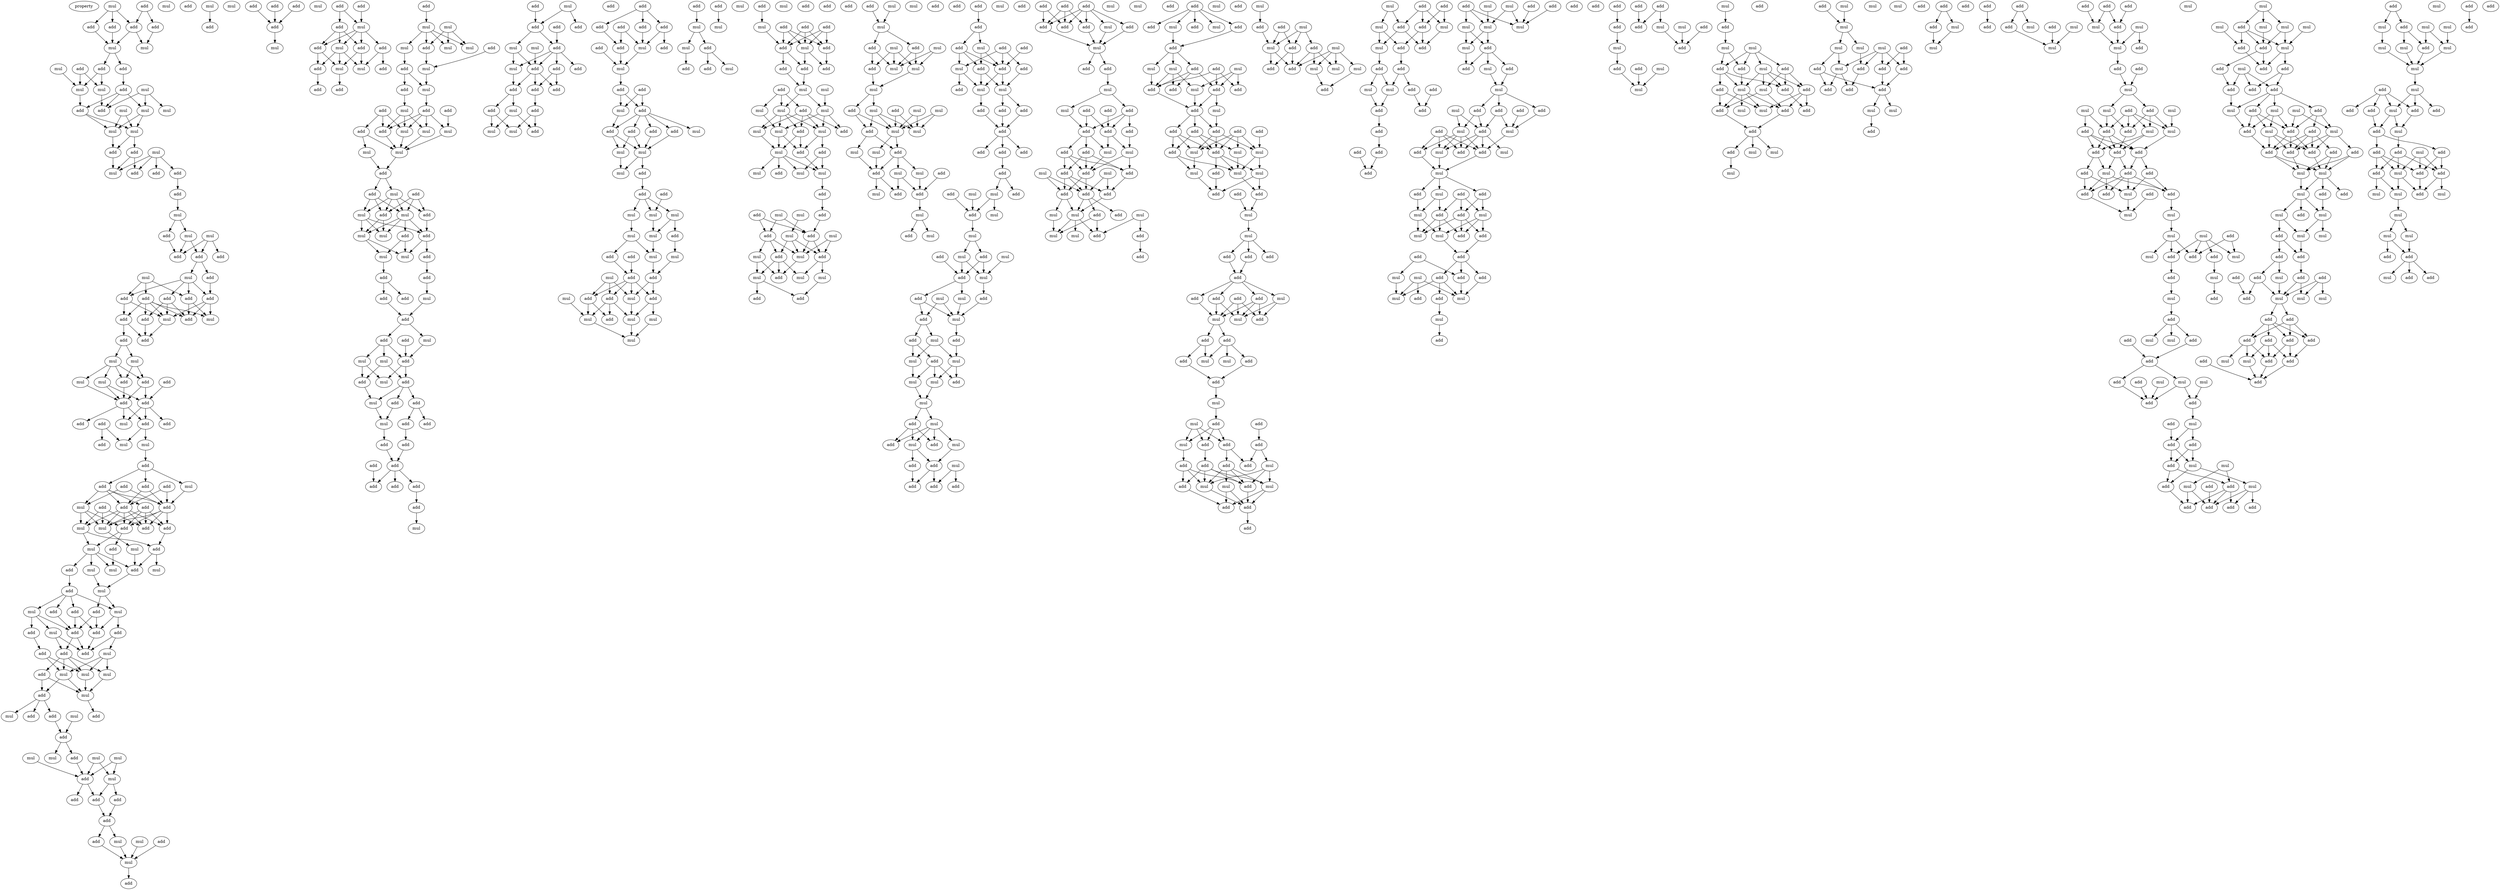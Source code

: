 digraph {
    node [fontcolor=black]
    property [mul=2,lf=1.2]
    0 [ label = mul ];
    1 [ label = add ];
    2 [ label = mul ];
    3 [ label = add ];
    4 [ label = add ];
    5 [ label = add ];
    6 [ label = add ];
    7 [ label = mul ];
    8 [ label = mul ];
    9 [ label = add ];
    10 [ label = add ];
    11 [ label = mul ];
    12 [ label = add ];
    13 [ label = mul ];
    14 [ label = mul ];
    15 [ label = mul ];
    16 [ label = add ];
    17 [ label = add ];
    18 [ label = mul ];
    19 [ label = mul ];
    20 [ label = add ];
    21 [ label = mul ];
    22 [ label = mul ];
    23 [ label = mul ];
    24 [ label = mul ];
    25 [ label = add ];
    26 [ label = add ];
    27 [ label = add ];
    28 [ label = add ];
    29 [ label = add ];
    30 [ label = mul ];
    31 [ label = add ];
    32 [ label = add ];
    33 [ label = mul ];
    34 [ label = mul ];
    35 [ label = mul ];
    36 [ label = add ];
    37 [ label = mul ];
    38 [ label = add ];
    39 [ label = add ];
    40 [ label = add ];
    41 [ label = add ];
    42 [ label = mul ];
    43 [ label = add ];
    44 [ label = mul ];
    45 [ label = add ];
    46 [ label = add ];
    47 [ label = add ];
    48 [ label = add ];
    49 [ label = add ];
    50 [ label = mul ];
    51 [ label = add ];
    52 [ label = add ];
    53 [ label = add ];
    54 [ label = mul ];
    55 [ label = add ];
    56 [ label = add ];
    57 [ label = mul ];
    58 [ label = mul ];
    59 [ label = mul ];
    60 [ label = add ];
    61 [ label = add ];
    62 [ label = add ];
    63 [ label = mul ];
    64 [ label = add ];
    65 [ label = add ];
    66 [ label = add ];
    67 [ label = add ];
    68 [ label = add ];
    69 [ label = mul ];
    70 [ label = add ];
    71 [ label = add ];
    72 [ label = mul ];
    73 [ label = mul ];
    74 [ label = add ];
    75 [ label = add ];
    76 [ label = mul ];
    77 [ label = add ];
    78 [ label = add ];
    79 [ label = add ];
    80 [ label = add ];
    81 [ label = add ];
    82 [ label = mul ];
    83 [ label = add ];
    84 [ label = add ];
    85 [ label = add ];
    86 [ label = mul ];
    87 [ label = add ];
    88 [ label = mul ];
    89 [ label = add ];
    90 [ label = add ];
    91 [ label = mul ];
    92 [ label = add ];
    93 [ label = mul ];
    94 [ label = add ];
    95 [ label = add ];
    96 [ label = mul ];
    97 [ label = mul ];
    98 [ label = mul ];
    99 [ label = add ];
    100 [ label = mul ];
    101 [ label = mul ];
    102 [ label = add ];
    103 [ label = add ];
    104 [ label = add ];
    105 [ label = mul ];
    106 [ label = mul ];
    107 [ label = add ];
    108 [ label = add ];
    109 [ label = add ];
    110 [ label = add ];
    111 [ label = add ];
    112 [ label = add ];
    113 [ label = mul ];
    114 [ label = add ];
    115 [ label = mul ];
    116 [ label = add ];
    117 [ label = mul ];
    118 [ label = mul ];
    119 [ label = add ];
    120 [ label = mul ];
    121 [ label = add ];
    122 [ label = add ];
    123 [ label = mul ];
    124 [ label = mul ];
    125 [ label = add ];
    126 [ label = add ];
    127 [ label = mul ];
    128 [ label = mul ];
    129 [ label = mul ];
    130 [ label = add ];
    131 [ label = mul ];
    132 [ label = mul ];
    133 [ label = add ];
    134 [ label = add ];
    135 [ label = add ];
    136 [ label = add ];
    137 [ label = add ];
    138 [ label = mul ];
    139 [ label = add ];
    140 [ label = mul ];
    141 [ label = mul ];
    142 [ label = add ];
    143 [ label = mul ];
    144 [ label = add ];
    145 [ label = add ];
    146 [ label = add ];
    147 [ label = add ];
    148 [ label = mul ];
    149 [ label = add ];
    150 [ label = mul ];
    151 [ label = add ];
    152 [ label = add ];
    153 [ label = mul ];
    154 [ label = add ];
    155 [ label = mul ];
    156 [ label = add ];
    157 [ label = add ];
    158 [ label = add ];
    159 [ label = mul ];
    160 [ label = add ];
    161 [ label = add ];
    162 [ label = mul ];
    163 [ label = add ];
    164 [ label = add ];
    165 [ label = add ];
    166 [ label = mul ];
    167 [ label = mul ];
    168 [ label = mul ];
    169 [ label = add ];
    170 [ label = mul ];
    171 [ label = add ];
    172 [ label = mul ];
    173 [ label = add ];
    174 [ label = mul ];
    175 [ label = add ];
    176 [ label = mul ];
    177 [ label = add ];
    178 [ label = add ];
    179 [ label = mul ];
    180 [ label = add ];
    181 [ label = add ];
    182 [ label = add ];
    183 [ label = mul ];
    184 [ label = mul ];
    185 [ label = mul ];
    186 [ label = mul ];
    187 [ label = mul ];
    188 [ label = add ];
    189 [ label = add ];
    190 [ label = add ];
    191 [ label = mul ];
    192 [ label = add ];
    193 [ label = add ];
    194 [ label = mul ];
    195 [ label = mul ];
    196 [ label = add ];
    197 [ label = mul ];
    198 [ label = mul ];
    199 [ label = add ];
    200 [ label = add ];
    201 [ label = mul ];
    202 [ label = mul ];
    203 [ label = add ];
    204 [ label = add ];
    205 [ label = add ];
    206 [ label = add ];
    207 [ label = mul ];
    208 [ label = add ];
    209 [ label = add ];
    210 [ label = add ];
    211 [ label = mul ];
    212 [ label = mul ];
    213 [ label = add ];
    214 [ label = mul ];
    215 [ label = add ];
    216 [ label = mul ];
    217 [ label = add ];
    218 [ label = add ];
    219 [ label = mul ];
    220 [ label = add ];
    221 [ label = add ];
    222 [ label = add ];
    223 [ label = mul ];
    224 [ label = add ];
    225 [ label = add ];
    226 [ label = add ];
    227 [ label = add ];
    228 [ label = add ];
    229 [ label = add ];
    230 [ label = add ];
    231 [ label = add ];
    232 [ label = add ];
    233 [ label = mul ];
    234 [ label = mul ];
    235 [ label = add ];
    236 [ label = add ];
    237 [ label = add ];
    238 [ label = mul ];
    239 [ label = mul ];
    240 [ label = add ];
    241 [ label = add ];
    242 [ label = add ];
    243 [ label = add ];
    244 [ label = mul ];
    245 [ label = add ];
    246 [ label = add ];
    247 [ label = add ];
    248 [ label = add ];
    249 [ label = mul ];
    250 [ label = add ];
    251 [ label = mul ];
    252 [ label = mul ];
    253 [ label = add ];
    254 [ label = add ];
    255 [ label = add ];
    256 [ label = add ];
    257 [ label = add ];
    258 [ label = add ];
    259 [ label = add ];
    260 [ label = add ];
    261 [ label = add ];
    262 [ label = add ];
    263 [ label = mul ];
    264 [ label = mul ];
    265 [ label = add ];
    266 [ label = add ];
    267 [ label = mul ];
    268 [ label = add ];
    269 [ label = add ];
    270 [ label = mul ];
    271 [ label = add ];
    272 [ label = add ];
    273 [ label = add ];
    274 [ label = mul ];
    275 [ label = mul ];
    276 [ label = mul ];
    277 [ label = add ];
    278 [ label = add ];
    279 [ label = add ];
    280 [ label = mul ];
    281 [ label = mul ];
    282 [ label = mul ];
    283 [ label = add ];
    284 [ label = mul ];
    285 [ label = mul ];
    286 [ label = add ];
    287 [ label = mul ];
    288 [ label = mul ];
    289 [ label = add ];
    290 [ label = mul ];
    291 [ label = add ];
    292 [ label = add ];
    293 [ label = add ];
    294 [ label = add ];
    295 [ label = mul ];
    296 [ label = mul ];
    297 [ label = add ];
    298 [ label = mul ];
    299 [ label = mul ];
    300 [ label = mul ];
    301 [ label = add ];
    302 [ label = mul ];
    303 [ label = add ];
    304 [ label = mul ];
    305 [ label = mul ];
    306 [ label = add ];
    307 [ label = add ];
    308 [ label = mul ];
    309 [ label = add ];
    310 [ label = mul ];
    311 [ label = add ];
    312 [ label = mul ];
    313 [ label = add ];
    314 [ label = mul ];
    315 [ label = add ];
    316 [ label = add ];
    317 [ label = add ];
    318 [ label = add ];
    319 [ label = add ];
    320 [ label = mul ];
    321 [ label = add ];
    322 [ label = add ];
    323 [ label = add ];
    324 [ label = mul ];
    325 [ label = add ];
    326 [ label = mul ];
    327 [ label = mul ];
    328 [ label = add ];
    329 [ label = mul ];
    330 [ label = mul ];
    331 [ label = add ];
    332 [ label = add ];
    333 [ label = mul ];
    334 [ label = mul ];
    335 [ label = mul ];
    336 [ label = mul ];
    337 [ label = add ];
    338 [ label = add ];
    339 [ label = mul ];
    340 [ label = mul ];
    341 [ label = mul ];
    342 [ label = add ];
    343 [ label = add ];
    344 [ label = add ];
    345 [ label = mul ];
    346 [ label = add ];
    347 [ label = mul ];
    348 [ label = add ];
    349 [ label = mul ];
    350 [ label = add ];
    351 [ label = mul ];
    352 [ label = mul ];
    353 [ label = mul ];
    354 [ label = add ];
    355 [ label = add ];
    356 [ label = mul ];
    357 [ label = mul ];
    358 [ label = add ];
    359 [ label = mul ];
    360 [ label = mul ];
    361 [ label = add ];
    362 [ label = add ];
    363 [ label = add ];
    364 [ label = add ];
    365 [ label = add ];
    366 [ label = add ];
    367 [ label = mul ];
    368 [ label = mul ];
    369 [ label = mul ];
    370 [ label = mul ];
    371 [ label = mul ];
    372 [ label = add ];
    373 [ label = add ];
    374 [ label = mul ];
    375 [ label = mul ];
    376 [ label = add ];
    377 [ label = mul ];
    378 [ label = add ];
    379 [ label = mul ];
    380 [ label = add ];
    381 [ label = mul ];
    382 [ label = mul ];
    383 [ label = mul ];
    384 [ label = mul ];
    385 [ label = add ];
    386 [ label = mul ];
    387 [ label = mul ];
    388 [ label = add ];
    389 [ label = mul ];
    390 [ label = add ];
    391 [ label = mul ];
    392 [ label = add ];
    393 [ label = add ];
    394 [ label = add ];
    395 [ label = add ];
    396 [ label = mul ];
    397 [ label = mul ];
    398 [ label = add ];
    399 [ label = add ];
    400 [ label = mul ];
    401 [ label = add ];
    402 [ label = add ];
    403 [ label = add ];
    404 [ label = add ];
    405 [ label = add ];
    406 [ label = mul ];
    407 [ label = mul ];
    408 [ label = add ];
    409 [ label = add ];
    410 [ label = add ];
    411 [ label = mul ];
    412 [ label = mul ];
    413 [ label = add ];
    414 [ label = add ];
    415 [ label = add ];
    416 [ label = add ];
    417 [ label = add ];
    418 [ label = add ];
    419 [ label = add ];
    420 [ label = add ];
    421 [ label = mul ];
    422 [ label = add ];
    423 [ label = add ];
    424 [ label = add ];
    425 [ label = mul ];
    426 [ label = mul ];
    427 [ label = add ];
    428 [ label = add ];
    429 [ label = mul ];
    430 [ label = mul ];
    431 [ label = add ];
    432 [ label = mul ];
    433 [ label = add ];
    434 [ label = mul ];
    435 [ label = mul ];
    436 [ label = add ];
    437 [ label = add ];
    438 [ label = mul ];
    439 [ label = add ];
    440 [ label = mul ];
    441 [ label = add ];
    442 [ label = mul ];
    443 [ label = add ];
    444 [ label = mul ];
    445 [ label = add ];
    446 [ label = mul ];
    447 [ label = mul ];
    448 [ label = add ];
    449 [ label = mul ];
    450 [ label = mul ];
    451 [ label = add ];
    452 [ label = mul ];
    453 [ label = mul ];
    454 [ label = add ];
    455 [ label = add ];
    456 [ label = mul ];
    457 [ label = mul ];
    458 [ label = add ];
    459 [ label = add ];
    460 [ label = add ];
    461 [ label = mul ];
    462 [ label = add ];
    463 [ label = add ];
    464 [ label = add ];
    465 [ label = add ];
    466 [ label = add ];
    467 [ label = add ];
    468 [ label = add ];
    469 [ label = add ];
    470 [ label = mul ];
    471 [ label = add ];
    472 [ label = add ];
    473 [ label = mul ];
    474 [ label = mul ];
    475 [ label = add ];
    476 [ label = add ];
    477 [ label = mul ];
    478 [ label = mul ];
    479 [ label = mul ];
    480 [ label = add ];
    481 [ label = add ];
    482 [ label = add ];
    483 [ label = add ];
    484 [ label = add ];
    485 [ label = add ];
    486 [ label = add ];
    487 [ label = mul ];
    488 [ label = add ];
    489 [ label = add ];
    490 [ label = mul ];
    491 [ label = add ];
    492 [ label = mul ];
    493 [ label = add ];
    494 [ label = add ];
    495 [ label = mul ];
    496 [ label = add ];
    497 [ label = add ];
    498 [ label = add ];
    499 [ label = add ];
    500 [ label = mul ];
    501 [ label = add ];
    502 [ label = mul ];
    503 [ label = mul ];
    504 [ label = add ];
    505 [ label = mul ];
    506 [ label = add ];
    507 [ label = mul ];
    508 [ label = add ];
    509 [ label = add ];
    510 [ label = add ];
    511 [ label = add ];
    512 [ label = add ];
    513 [ label = mul ];
    514 [ label = mul ];
    515 [ label = add ];
    516 [ label = mul ];
    517 [ label = add ];
    518 [ label = mul ];
    519 [ label = add ];
    520 [ label = mul ];
    521 [ label = add ];
    522 [ label = add ];
    523 [ label = mul ];
    524 [ label = add ];
    525 [ label = add ];
    526 [ label = mul ];
    527 [ label = add ];
    528 [ label = add ];
    529 [ label = add ];
    530 [ label = add ];
    531 [ label = add ];
    532 [ label = add ];
    533 [ label = mul ];
    534 [ label = add ];
    535 [ label = mul ];
    536 [ label = add ];
    537 [ label = mul ];
    538 [ label = mul ];
    539 [ label = add ];
    540 [ label = mul ];
    541 [ label = mul ];
    542 [ label = add ];
    543 [ label = add ];
    544 [ label = add ];
    545 [ label = mul ];
    546 [ label = mul ];
    547 [ label = add ];
    548 [ label = add ];
    549 [ label = add ];
    550 [ label = add ];
    551 [ label = mul ];
    552 [ label = add ];
    553 [ label = add ];
    554 [ label = add ];
    555 [ label = add ];
    556 [ label = mul ];
    557 [ label = add ];
    558 [ label = mul ];
    559 [ label = add ];
    560 [ label = add ];
    561 [ label = mul ];
    562 [ label = mul ];
    563 [ label = add ];
    564 [ label = add ];
    565 [ label = add ];
    566 [ label = mul ];
    567 [ label = mul ];
    568 [ label = add ];
    569 [ label = add ];
    570 [ label = mul ];
    571 [ label = add ];
    572 [ label = add ];
    573 [ label = add ];
    574 [ label = mul ];
    575 [ label = add ];
    576 [ label = add ];
    577 [ label = mul ];
    578 [ label = add ];
    579 [ label = add ];
    580 [ label = add ];
    581 [ label = mul ];
    582 [ label = add ];
    583 [ label = add ];
    584 [ label = mul ];
    585 [ label = mul ];
    586 [ label = add ];
    587 [ label = add ];
    588 [ label = add ];
    589 [ label = mul ];
    590 [ label = add ];
    591 [ label = mul ];
    592 [ label = add ];
    593 [ label = mul ];
    594 [ label = add ];
    595 [ label = mul ];
    596 [ label = add ];
    597 [ label = mul ];
    598 [ label = add ];
    599 [ label = mul ];
    600 [ label = add ];
    601 [ label = mul ];
    602 [ label = add ];
    603 [ label = mul ];
    604 [ label = add ];
    605 [ label = add ];
    606 [ label = add ];
    607 [ label = mul ];
    608 [ label = add ];
    609 [ label = mul ];
    610 [ label = mul ];
    611 [ label = add ];
    612 [ label = add ];
    613 [ label = add ];
    614 [ label = add ];
    615 [ label = add ];
    616 [ label = add ];
    617 [ label = mul ];
    618 [ label = mul ];
    619 [ label = add ];
    620 [ label = add ];
    621 [ label = add ];
    622 [ label = add ];
    623 [ label = add ];
    624 [ label = add ];
    625 [ label = mul ];
    626 [ label = mul ];
    627 [ label = add ];
    628 [ label = add ];
    629 [ label = add ];
    630 [ label = mul ];
    631 [ label = mul ];
    632 [ label = mul ];
    633 [ label = add ];
    634 [ label = mul ];
    635 [ label = add ];
    636 [ label = mul ];
    637 [ label = add ];
    638 [ label = mul ];
    639 [ label = add ];
    640 [ label = mul ];
    641 [ label = add ];
    642 [ label = add ];
    643 [ label = add ];
    644 [ label = add ];
    645 [ label = mul ];
    646 [ label = mul ];
    647 [ label = add ];
    648 [ label = mul ];
    649 [ label = add ];
    650 [ label = mul ];
    651 [ label = add ];
    652 [ label = add ];
    653 [ label = mul ];
    654 [ label = add ];
    655 [ label = mul ];
    656 [ label = add ];
    657 [ label = add ];
    658 [ label = add ];
    659 [ label = mul ];
    660 [ label = mul ];
    661 [ label = add ];
    662 [ label = mul ];
    663 [ label = mul ];
    664 [ label = add ];
    665 [ label = add ];
    666 [ label = add ];
    667 [ label = add ];
    668 [ label = add ];
    669 [ label = mul ];
    670 [ label = add ];
    671 [ label = mul ];
    672 [ label = add ];
    673 [ label = mul ];
    674 [ label = add ];
    675 [ label = add ];
    676 [ label = mul ];
    677 [ label = add ];
    678 [ label = mul ];
    679 [ label = add ];
    680 [ label = add ];
    681 [ label = add ];
    682 [ label = add ];
    683 [ label = mul ];
    684 [ label = add ];
    685 [ label = add ];
    686 [ label = mul ];
    687 [ label = mul ];
    688 [ label = add ];
    689 [ label = add ];
    690 [ label = mul ];
    691 [ label = mul ];
    692 [ label = add ];
    693 [ label = mul ];
    694 [ label = add ];
    695 [ label = add ];
    696 [ label = add ];
    697 [ label = mul ];
    698 [ label = mul ];
    699 [ label = add ];
    700 [ label = add ];
    701 [ label = add ];
    702 [ label = mul ];
    703 [ label = add ];
    704 [ label = add ];
    705 [ label = mul ];
    706 [ label = mul ];
    707 [ label = add ];
    708 [ label = mul ];
    709 [ label = add ];
    710 [ label = add ];
    711 [ label = add ];
    712 [ label = mul ];
    713 [ label = add ];
    714 [ label = add ];
    715 [ label = mul ];
    716 [ label = mul ];
    717 [ label = mul ];
    718 [ label = add ];
    719 [ label = add ];
    720 [ label = mul ];
    721 [ label = mul ];
    722 [ label = mul ];
    723 [ label = mul ];
    724 [ label = mul ];
    725 [ label = add ];
    726 [ label = mul ];
    727 [ label = mul ];
    728 [ label = add ];
    729 [ label = add ];
    730 [ label = add ];
    731 [ label = add ];
    732 [ label = add ];
    733 [ label = add ];
    734 [ label = add ];
    735 [ label = mul ];
    736 [ label = mul ];
    737 [ label = mul ];
    738 [ label = add ];
    739 [ label = add ];
    740 [ label = add ];
    741 [ label = add ];
    742 [ label = add ];
    743 [ label = mul ];
    744 [ label = mul ];
    745 [ label = add ];
    746 [ label = add ];
    747 [ label = add ];
    748 [ label = add ];
    749 [ label = add ];
    750 [ label = mul ];
    751 [ label = mul ];
    752 [ label = mul ];
    753 [ label = add ];
    754 [ label = add ];
    755 [ label = add ];
    756 [ label = mul ];
    757 [ label = add ];
    758 [ label = mul ];
    759 [ label = mul ];
    760 [ label = add ];
    761 [ label = add ];
    762 [ label = add ];
    763 [ label = mul ];
    764 [ label = mul ];
    765 [ label = mul ];
    766 [ label = mul ];
    767 [ label = add ];
    768 [ label = add ];
    769 [ label = mul ];
    770 [ label = mul ];
    771 [ label = add ];
    772 [ label = add ];
    773 [ label = add ];
    774 [ label = add ];
    775 [ label = add ];
    776 [ label = add ];
    777 [ label = add ];
    778 [ label = mul ];
    779 [ label = add ];
    780 [ label = add ];
    781 [ label = add ];
    782 [ label = add ];
    783 [ label = add ];
    784 [ label = add ];
    785 [ label = mul ];
    786 [ label = mul ];
    787 [ label = mul ];
    788 [ label = add ];
    789 [ label = mul ];
    790 [ label = mul ];
    791 [ label = mul ];
    792 [ label = add ];
    793 [ label = add ];
    794 [ label = add ];
    795 [ label = mul ];
    796 [ label = mul ];
    797 [ label = add ];
    798 [ label = add ];
    799 [ label = mul ];
    800 [ label = add ];
    801 [ label = add ];
    802 [ label = add ];
    803 [ label = mul ];
    804 [ label = mul ];
    805 [ label = add ];
    806 [ label = add ];
    807 [ label = mul ];
    808 [ label = mul ];
    809 [ label = mul ];
    810 [ label = add ];
    811 [ label = add ];
    812 [ label = add ];
    813 [ label = mul ];
    814 [ label = add ];
    815 [ label = add ];
    816 [ label = mul ];
    817 [ label = add ];
    818 [ label = mul ];
    819 [ label = add ];
    820 [ label = mul ];
    821 [ label = mul ];
    822 [ label = mul ];
    823 [ label = add ];
    824 [ label = add ];
    825 [ label = add ];
    826 [ label = add ];
    827 [ label = add ];
    828 [ label = add ];
    829 [ label = add ];
    830 [ label = mul ];
    831 [ label = mul ];
    832 [ label = mul ];
    833 [ label = add ];
    834 [ label = mul ];
    835 [ label = mul ];
    836 [ label = mul ];
    837 [ label = add ];
    838 [ label = add ];
    839 [ label = add ];
    840 [ label = add ];
    841 [ label = add ];
    842 [ label = mul ];
    843 [ label = add ];
    844 [ label = add ];
    845 [ label = add ];
    846 [ label = mul ];
    847 [ label = mul ];
    848 [ label = mul ];
    849 [ label = add ];
    850 [ label = add ];
    851 [ label = add ];
    852 [ label = add ];
    853 [ label = mul ];
    854 [ label = add ];
    855 [ label = mul ];
    856 [ label = add ];
    857 [ label = add ];
    858 [ label = add ];
    859 [ label = add ];
    860 [ label = add ];
    861 [ label = mul ];
    862 [ label = mul ];
    863 [ label = mul ];
    864 [ label = add ];
    865 [ label = add ];
    866 [ label = mul ];
    867 [ label = add ];
    868 [ label = mul ];
    869 [ label = mul ];
    870 [ label = mul ];
    871 [ label = add ];
    872 [ label = add ];
    873 [ label = add ];
    874 [ label = add ];
    875 [ label = add ];
    876 [ label = add ];
    877 [ label = add ];
    878 [ label = mul ];
    879 [ label = mul ];
    880 [ label = mul ];
    881 [ label = mul ];
    882 [ label = add ];
    883 [ label = add ];
    884 [ label = add ];
    885 [ label = add ];
    886 [ label = add ];
    887 [ label = add ];
    888 [ label = add ];
    889 [ label = add ];
    890 [ label = add ];
    891 [ label = add ];
    892 [ label = mul ];
    893 [ label = mul ];
    894 [ label = add ];
    895 [ label = add ];
    896 [ label = mul ];
    897 [ label = add ];
    898 [ label = mul ];
    899 [ label = mul ];
    900 [ label = mul ];
    901 [ label = mul ];
    902 [ label = mul ];
    903 [ label = mul ];
    904 [ label = add ];
    905 [ label = mul ];
    906 [ label = mul ];
    907 [ label = add ];
    908 [ label = add ];
    909 [ label = mul ];
    910 [ label = add ];
    911 [ label = add ];
    912 [ label = add ];
    913 [ label = add ];
    914 [ label = mul ];
    915 [ label = add ];
    916 [ label = add ];
    917 [ label = add ];
    918 [ label = mul ];
    919 [ label = add ];
    920 [ label = mul ];
    921 [ label = add ];
    922 [ label = add ];
    923 [ label = mul ];
    924 [ label = mul ];
    925 [ label = mul ];
    926 [ label = add ];
    927 [ label = add ];
    928 [ label = mul ];
    929 [ label = mul ];
    930 [ label = add ];
    931 [ label = mul ];
    932 [ label = add ];
    933 [ label = add ];
    934 [ label = mul ];
    935 [ label = add ];
    936 [ label = add ];
    937 [ label = add ];
    0 -> 3 [ name = 0 ];
    0 -> 5 [ name = 1 ];
    0 -> 6 [ name = 2 ];
    1 -> 3 [ name = 3 ];
    1 -> 4 [ name = 4 ];
    3 -> 7 [ name = 5 ];
    3 -> 8 [ name = 6 ];
    4 -> 8 [ name = 7 ];
    5 -> 7 [ name = 8 ];
    6 -> 7 [ name = 9 ];
    7 -> 9 [ name = 10 ];
    7 -> 12 [ name = 11 ];
    9 -> 16 [ name = 12 ];
    10 -> 13 [ name = 13 ];
    10 -> 15 [ name = 14 ];
    11 -> 15 [ name = 15 ];
    12 -> 13 [ name = 16 ];
    12 -> 15 [ name = 17 ];
    13 -> 17 [ name = 18 ];
    14 -> 17 [ name = 19 ];
    14 -> 19 [ name = 20 ];
    14 -> 21 [ name = 21 ];
    15 -> 20 [ name = 22 ];
    16 -> 17 [ name = 23 ];
    16 -> 20 [ name = 24 ];
    16 -> 21 [ name = 25 ];
    18 -> 22 [ name = 26 ];
    18 -> 23 [ name = 27 ];
    20 -> 22 [ name = 28 ];
    20 -> 23 [ name = 29 ];
    21 -> 22 [ name = 30 ];
    21 -> 23 [ name = 31 ];
    22 -> 25 [ name = 32 ];
    22 -> 26 [ name = 33 ];
    23 -> 26 [ name = 34 ];
    24 -> 27 [ name = 35 ];
    24 -> 29 [ name = 36 ];
    24 -> 30 [ name = 37 ];
    24 -> 31 [ name = 38 ];
    25 -> 29 [ name = 39 ];
    25 -> 30 [ name = 40 ];
    26 -> 30 [ name = 41 ];
    27 -> 32 [ name = 42 ];
    32 -> 34 [ name = 43 ];
    33 -> 36 [ name = 44 ];
    34 -> 37 [ name = 45 ];
    34 -> 38 [ name = 46 ];
    35 -> 39 [ name = 47 ];
    35 -> 40 [ name = 48 ];
    35 -> 41 [ name = 49 ];
    37 -> 39 [ name = 50 ];
    37 -> 40 [ name = 51 ];
    38 -> 40 [ name = 52 ];
    39 -> 42 [ name = 53 ];
    39 -> 43 [ name = 54 ];
    42 -> 45 [ name = 55 ];
    42 -> 46 [ name = 56 ];
    42 -> 48 [ name = 57 ];
    42 -> 49 [ name = 58 ];
    43 -> 49 [ name = 59 ];
    44 -> 45 [ name = 60 ];
    44 -> 47 [ name = 61 ];
    44 -> 48 [ name = 62 ];
    45 -> 53 [ name = 63 ];
    45 -> 54 [ name = 64 ];
    46 -> 51 [ name = 65 ];
    46 -> 52 [ name = 66 ];
    46 -> 54 [ name = 67 ];
    47 -> 50 [ name = 68 ];
    47 -> 51 [ name = 69 ];
    47 -> 52 [ name = 70 ];
    47 -> 53 [ name = 71 ];
    47 -> 54 [ name = 72 ];
    48 -> 50 [ name = 73 ];
    48 -> 51 [ name = 74 ];
    49 -> 50 [ name = 75 ];
    49 -> 51 [ name = 76 ];
    49 -> 54 [ name = 77 ];
    52 -> 56 [ name = 78 ];
    53 -> 55 [ name = 79 ];
    53 -> 56 [ name = 80 ];
    54 -> 56 [ name = 81 ];
    55 -> 57 [ name = 82 ];
    55 -> 58 [ name = 83 ];
    57 -> 59 [ name = 84 ];
    57 -> 60 [ name = 85 ];
    57 -> 61 [ name = 86 ];
    57 -> 63 [ name = 87 ];
    58 -> 60 [ name = 88 ];
    58 -> 61 [ name = 89 ];
    59 -> 64 [ name = 90 ];
    59 -> 65 [ name = 91 ];
    60 -> 64 [ name = 92 ];
    60 -> 65 [ name = 93 ];
    61 -> 64 [ name = 94 ];
    62 -> 65 [ name = 95 ];
    63 -> 64 [ name = 96 ];
    64 -> 66 [ name = 97 ];
    64 -> 67 [ name = 98 ];
    64 -> 69 [ name = 99 ];
    65 -> 66 [ name = 100 ];
    65 -> 68 [ name = 101 ];
    65 -> 69 [ name = 102 ];
    66 -> 72 [ name = 103 ];
    66 -> 73 [ name = 104 ];
    70 -> 71 [ name = 105 ];
    70 -> 73 [ name = 106 ];
    72 -> 74 [ name = 107 ];
    74 -> 75 [ name = 108 ];
    74 -> 76 [ name = 109 ];
    74 -> 78 [ name = 110 ];
    75 -> 80 [ name = 111 ];
    75 -> 83 [ name = 112 ];
    76 -> 83 [ name = 113 ];
    77 -> 82 [ name = 114 ];
    77 -> 83 [ name = 115 ];
    78 -> 80 [ name = 116 ];
    78 -> 82 [ name = 117 ];
    78 -> 83 [ name = 118 ];
    78 -> 84 [ name = 119 ];
    79 -> 80 [ name = 120 ];
    79 -> 83 [ name = 121 ];
    80 -> 85 [ name = 122 ];
    80 -> 86 [ name = 123 ];
    80 -> 87 [ name = 124 ];
    80 -> 88 [ name = 125 ];
    80 -> 89 [ name = 126 ];
    81 -> 85 [ name = 127 ];
    81 -> 86 [ name = 128 ];
    81 -> 88 [ name = 129 ];
    82 -> 86 [ name = 130 ];
    82 -> 87 [ name = 131 ];
    82 -> 88 [ name = 132 ];
    83 -> 85 [ name = 133 ];
    83 -> 87 [ name = 134 ];
    83 -> 88 [ name = 135 ];
    83 -> 89 [ name = 136 ];
    84 -> 85 [ name = 137 ];
    84 -> 87 [ name = 138 ];
    84 -> 88 [ name = 139 ];
    84 -> 89 [ name = 140 ];
    86 -> 90 [ name = 141 ];
    86 -> 91 [ name = 142 ];
    87 -> 91 [ name = 143 ];
    87 -> 92 [ name = 144 ];
    88 -> 93 [ name = 145 ];
    89 -> 90 [ name = 146 ];
    90 -> 95 [ name = 147 ];
    90 -> 97 [ name = 148 ];
    91 -> 94 [ name = 149 ];
    91 -> 95 [ name = 150 ];
    91 -> 96 [ name = 151 ];
    91 -> 98 [ name = 152 ];
    92 -> 96 [ name = 153 ];
    93 -> 95 [ name = 154 ];
    94 -> 99 [ name = 155 ];
    95 -> 100 [ name = 156 ];
    98 -> 100 [ name = 157 ];
    99 -> 101 [ name = 158 ];
    99 -> 102 [ name = 159 ];
    99 -> 103 [ name = 160 ];
    99 -> 105 [ name = 161 ];
    100 -> 104 [ name = 162 ];
    100 -> 105 [ name = 163 ];
    101 -> 106 [ name = 164 ];
    101 -> 108 [ name = 165 ];
    101 -> 109 [ name = 166 ];
    102 -> 109 [ name = 167 ];
    102 -> 110 [ name = 168 ];
    103 -> 109 [ name = 169 ];
    104 -> 109 [ name = 170 ];
    104 -> 110 [ name = 171 ];
    105 -> 107 [ name = 172 ];
    105 -> 110 [ name = 173 ];
    106 -> 111 [ name = 174 ];
    106 -> 114 [ name = 175 ];
    107 -> 113 [ name = 176 ];
    107 -> 114 [ name = 177 ];
    108 -> 112 [ name = 178 ];
    109 -> 111 [ name = 179 ];
    109 -> 114 [ name = 180 ];
    110 -> 114 [ name = 181 ];
    111 -> 115 [ name = 182 ];
    111 -> 116 [ name = 183 ];
    111 -> 117 [ name = 184 ];
    111 -> 118 [ name = 185 ];
    112 -> 115 [ name = 186 ];
    112 -> 118 [ name = 187 ];
    113 -> 115 [ name = 188 ];
    113 -> 117 [ name = 189 ];
    113 -> 118 [ name = 190 ];
    115 -> 120 [ name = 191 ];
    116 -> 119 [ name = 192 ];
    116 -> 120 [ name = 193 ];
    117 -> 120 [ name = 194 ];
    118 -> 119 [ name = 195 ];
    118 -> 120 [ name = 196 ];
    119 -> 121 [ name = 197 ];
    119 -> 122 [ name = 198 ];
    119 -> 123 [ name = 199 ];
    120 -> 125 [ name = 200 ];
    122 -> 126 [ name = 201 ];
    124 -> 126 [ name = 202 ];
    126 -> 127 [ name = 203 ];
    126 -> 130 [ name = 204 ];
    128 -> 132 [ name = 205 ];
    128 -> 133 [ name = 206 ];
    129 -> 132 [ name = 207 ];
    129 -> 133 [ name = 208 ];
    130 -> 133 [ name = 209 ];
    131 -> 133 [ name = 210 ];
    132 -> 135 [ name = 211 ];
    132 -> 136 [ name = 212 ];
    133 -> 134 [ name = 213 ];
    133 -> 135 [ name = 214 ];
    135 -> 137 [ name = 215 ];
    136 -> 137 [ name = 216 ];
    137 -> 139 [ name = 217 ];
    137 -> 140 [ name = 218 ];
    139 -> 143 [ name = 219 ];
    140 -> 143 [ name = 220 ];
    141 -> 143 [ name = 221 ];
    142 -> 143 [ name = 222 ];
    143 -> 145 [ name = 223 ];
    144 -> 149 [ name = 224 ];
    146 -> 149 [ name = 225 ];
    147 -> 149 [ name = 226 ];
    149 -> 150 [ name = 227 ];
    151 -> 153 [ name = 228 ];
    152 -> 153 [ name = 229 ];
    152 -> 154 [ name = 230 ];
    153 -> 155 [ name = 231 ];
    153 -> 156 [ name = 232 ];
    153 -> 157 [ name = 233 ];
    153 -> 158 [ name = 234 ];
    154 -> 155 [ name = 235 ];
    154 -> 156 [ name = 236 ];
    154 -> 158 [ name = 237 ];
    155 -> 159 [ name = 238 ];
    155 -> 160 [ name = 239 ];
    155 -> 162 [ name = 240 ];
    156 -> 159 [ name = 241 ];
    156 -> 162 [ name = 242 ];
    157 -> 161 [ name = 243 ];
    157 -> 162 [ name = 244 ];
    158 -> 159 [ name = 245 ];
    158 -> 160 [ name = 246 ];
    159 -> 163 [ name = 247 ];
    160 -> 164 [ name = 248 ];
    165 -> 166 [ name = 249 ];
    166 -> 168 [ name = 250 ];
    166 -> 169 [ name = 251 ];
    166 -> 170 [ name = 252 ];
    166 -> 172 [ name = 253 ];
    167 -> 168 [ name = 254 ];
    167 -> 169 [ name = 255 ];
    167 -> 172 [ name = 256 ];
    169 -> 174 [ name = 257 ];
    170 -> 173 [ name = 258 ];
    171 -> 174 [ name = 259 ];
    173 -> 175 [ name = 260 ];
    173 -> 176 [ name = 261 ];
    174 -> 176 [ name = 262 ];
    175 -> 179 [ name = 263 ];
    176 -> 180 [ name = 264 ];
    177 -> 183 [ name = 265 ];
    178 -> 181 [ name = 266 ];
    178 -> 182 [ name = 267 ];
    178 -> 185 [ name = 268 ];
    179 -> 182 [ name = 269 ];
    179 -> 184 [ name = 270 ];
    179 -> 185 [ name = 271 ];
    180 -> 182 [ name = 272 ];
    180 -> 183 [ name = 273 ];
    180 -> 184 [ name = 274 ];
    180 -> 185 [ name = 275 ];
    181 -> 186 [ name = 276 ];
    181 -> 187 [ name = 277 ];
    182 -> 187 [ name = 278 ];
    183 -> 187 [ name = 279 ];
    184 -> 187 [ name = 280 ];
    185 -> 187 [ name = 281 ];
    186 -> 188 [ name = 282 ];
    187 -> 188 [ name = 283 ];
    188 -> 190 [ name = 284 ];
    188 -> 191 [ name = 285 ];
    189 -> 192 [ name = 286 ];
    189 -> 193 [ name = 287 ];
    189 -> 195 [ name = 288 ];
    190 -> 193 [ name = 289 ];
    190 -> 194 [ name = 290 ];
    190 -> 195 [ name = 291 ];
    191 -> 192 [ name = 292 ];
    191 -> 193 [ name = 293 ];
    191 -> 194 [ name = 294 ];
    191 -> 195 [ name = 295 ];
    192 -> 199 [ name = 296 ];
    193 -> 197 [ name = 297 ];
    193 -> 198 [ name = 298 ];
    194 -> 197 [ name = 299 ];
    194 -> 198 [ name = 300 ];
    194 -> 199 [ name = 301 ];
    195 -> 196 [ name = 302 ];
    195 -> 197 [ name = 303 ];
    195 -> 198 [ name = 304 ];
    195 -> 199 [ name = 305 ];
    196 -> 201 [ name = 306 ];
    196 -> 202 [ name = 307 ];
    198 -> 201 [ name = 308 ];
    198 -> 202 [ name = 309 ];
    199 -> 200 [ name = 310 ];
    199 -> 202 [ name = 311 ];
    200 -> 203 [ name = 312 ];
    201 -> 204 [ name = 313 ];
    203 -> 207 [ name = 314 ];
    204 -> 205 [ name = 315 ];
    204 -> 206 [ name = 316 ];
    205 -> 208 [ name = 317 ];
    207 -> 208 [ name = 318 ];
    208 -> 210 [ name = 319 ];
    208 -> 211 [ name = 320 ];
    209 -> 213 [ name = 321 ];
    210 -> 212 [ name = 322 ];
    210 -> 213 [ name = 323 ];
    210 -> 214 [ name = 324 ];
    211 -> 213 [ name = 325 ];
    212 -> 215 [ name = 326 ];
    212 -> 216 [ name = 327 ];
    213 -> 216 [ name = 328 ];
    213 -> 217 [ name = 329 ];
    214 -> 215 [ name = 330 ];
    214 -> 217 [ name = 331 ];
    215 -> 219 [ name = 332 ];
    217 -> 218 [ name = 333 ];
    217 -> 219 [ name = 334 ];
    217 -> 220 [ name = 335 ];
    218 -> 221 [ name = 336 ];
    218 -> 222 [ name = 337 ];
    219 -> 223 [ name = 338 ];
    220 -> 223 [ name = 339 ];
    222 -> 225 [ name = 340 ];
    223 -> 224 [ name = 341 ];
    224 -> 226 [ name = 342 ];
    225 -> 226 [ name = 343 ];
    226 -> 228 [ name = 344 ];
    226 -> 229 [ name = 345 ];
    226 -> 230 [ name = 346 ];
    227 -> 228 [ name = 347 ];
    230 -> 231 [ name = 348 ];
    231 -> 234 [ name = 349 ];
    232 -> 236 [ name = 350 ];
    233 -> 236 [ name = 351 ];
    233 -> 237 [ name = 352 ];
    235 -> 240 [ name = 353 ];
    236 -> 239 [ name = 354 ];
    236 -> 240 [ name = 355 ];
    238 -> 241 [ name = 356 ];
    239 -> 241 [ name = 357 ];
    239 -> 244 [ name = 358 ];
    240 -> 241 [ name = 359 ];
    240 -> 242 [ name = 360 ];
    240 -> 243 [ name = 361 ];
    240 -> 244 [ name = 362 ];
    241 -> 245 [ name = 363 ];
    241 -> 246 [ name = 364 ];
    241 -> 247 [ name = 365 ];
    243 -> 245 [ name = 366 ];
    243 -> 247 [ name = 367 ];
    244 -> 246 [ name = 368 ];
    246 -> 249 [ name = 369 ];
    246 -> 250 [ name = 370 ];
    247 -> 248 [ name = 371 ];
    248 -> 252 [ name = 372 ];
    248 -> 253 [ name = 373 ];
    249 -> 251 [ name = 374 ];
    249 -> 253 [ name = 375 ];
    250 -> 251 [ name = 376 ];
    250 -> 252 [ name = 377 ];
    255 -> 256 [ name = 378 ];
    255 -> 257 [ name = 379 ];
    255 -> 258 [ name = 380 ];
    256 -> 261 [ name = 381 ];
    257 -> 262 [ name = 382 ];
    257 -> 263 [ name = 383 ];
    258 -> 263 [ name = 384 ];
    259 -> 261 [ name = 385 ];
    259 -> 263 [ name = 386 ];
    260 -> 264 [ name = 387 ];
    261 -> 264 [ name = 388 ];
    263 -> 264 [ name = 389 ];
    264 -> 265 [ name = 390 ];
    265 -> 267 [ name = 391 ];
    265 -> 268 [ name = 392 ];
    266 -> 267 [ name = 393 ];
    266 -> 268 [ name = 394 ];
    267 -> 273 [ name = 395 ];
    268 -> 269 [ name = 396 ];
    268 -> 270 [ name = 397 ];
    268 -> 271 [ name = 398 ];
    268 -> 272 [ name = 399 ];
    268 -> 273 [ name = 400 ];
    269 -> 275 [ name = 401 ];
    271 -> 275 [ name = 402 ];
    272 -> 274 [ name = 403 ];
    272 -> 275 [ name = 404 ];
    273 -> 274 [ name = 405 ];
    273 -> 275 [ name = 406 ];
    274 -> 276 [ name = 407 ];
    275 -> 276 [ name = 408 ];
    275 -> 277 [ name = 409 ];
    277 -> 279 [ name = 410 ];
    278 -> 280 [ name = 411 ];
    279 -> 280 [ name = 412 ];
    279 -> 281 [ name = 413 ];
    279 -> 282 [ name = 414 ];
    280 -> 284 [ name = 415 ];
    281 -> 285 [ name = 416 ];
    282 -> 283 [ name = 417 ];
    282 -> 284 [ name = 418 ];
    283 -> 288 [ name = 419 ];
    284 -> 287 [ name = 420 ];
    285 -> 286 [ name = 421 ];
    285 -> 287 [ name = 422 ];
    286 -> 292 [ name = 423 ];
    287 -> 291 [ name = 424 ];
    288 -> 291 [ name = 425 ];
    289 -> 292 [ name = 426 ];
    290 -> 293 [ name = 427 ];
    290 -> 294 [ name = 428 ];
    290 -> 295 [ name = 429 ];
    291 -> 295 [ name = 430 ];
    291 -> 297 [ name = 431 ];
    292 -> 293 [ name = 432 ];
    292 -> 294 [ name = 433 ];
    292 -> 295 [ name = 434 ];
    292 -> 297 [ name = 435 ];
    293 -> 298 [ name = 436 ];
    293 -> 301 [ name = 437 ];
    294 -> 298 [ name = 438 ];
    294 -> 300 [ name = 439 ];
    294 -> 301 [ name = 440 ];
    295 -> 300 [ name = 441 ];
    296 -> 298 [ name = 442 ];
    297 -> 299 [ name = 443 ];
    297 -> 300 [ name = 444 ];
    298 -> 302 [ name = 445 ];
    299 -> 302 [ name = 446 ];
    300 -> 302 [ name = 447 ];
    303 -> 304 [ name = 448 ];
    304 -> 305 [ name = 449 ];
    304 -> 307 [ name = 450 ];
    305 -> 309 [ name = 451 ];
    306 -> 310 [ name = 452 ];
    307 -> 311 [ name = 453 ];
    307 -> 312 [ name = 454 ];
    313 -> 314 [ name = 455 ];
    314 -> 319 [ name = 456 ];
    315 -> 318 [ name = 457 ];
    315 -> 319 [ name = 458 ];
    315 -> 320 [ name = 459 ];
    316 -> 318 [ name = 460 ];
    316 -> 319 [ name = 461 ];
    316 -> 320 [ name = 462 ];
    317 -> 318 [ name = 463 ];
    317 -> 319 [ name = 464 ];
    317 -> 320 [ name = 465 ];
    318 -> 321 [ name = 466 ];
    319 -> 322 [ name = 467 ];
    319 -> 323 [ name = 468 ];
    320 -> 321 [ name = 469 ];
    320 -> 323 [ name = 470 ];
    322 -> 326 [ name = 471 ];
    323 -> 326 [ name = 472 ];
    324 -> 330 [ name = 473 ];
    325 -> 327 [ name = 474 ];
    325 -> 328 [ name = 475 ];
    325 -> 329 [ name = 476 ];
    326 -> 329 [ name = 477 ];
    326 -> 330 [ name = 478 ];
    327 -> 335 [ name = 479 ];
    328 -> 331 [ name = 480 ];
    328 -> 332 [ name = 481 ];
    328 -> 333 [ name = 482 ];
    328 -> 334 [ name = 483 ];
    329 -> 331 [ name = 484 ];
    329 -> 333 [ name = 485 ];
    329 -> 334 [ name = 486 ];
    329 -> 335 [ name = 487 ];
    330 -> 332 [ name = 488 ];
    330 -> 334 [ name = 489 ];
    330 -> 335 [ name = 490 ];
    331 -> 336 [ name = 491 ];
    331 -> 337 [ name = 492 ];
    333 -> 336 [ name = 493 ];
    334 -> 337 [ name = 494 ];
    334 -> 338 [ name = 495 ];
    335 -> 336 [ name = 496 ];
    335 -> 337 [ name = 497 ];
    336 -> 339 [ name = 498 ];
    336 -> 340 [ name = 499 ];
    336 -> 341 [ name = 500 ];
    336 -> 342 [ name = 501 ];
    337 -> 341 [ name = 502 ];
    338 -> 339 [ name = 503 ];
    338 -> 341 [ name = 504 ];
    341 -> 343 [ name = 505 ];
    343 -> 344 [ name = 506 ];
    344 -> 348 [ name = 507 ];
    345 -> 351 [ name = 508 ];
    346 -> 348 [ name = 509 ];
    346 -> 350 [ name = 510 ];
    347 -> 348 [ name = 511 ];
    347 -> 350 [ name = 512 ];
    348 -> 353 [ name = 513 ];
    348 -> 355 [ name = 514 ];
    349 -> 353 [ name = 515 ];
    349 -> 355 [ name = 516 ];
    350 -> 353 [ name = 517 ];
    350 -> 354 [ name = 518 ];
    350 -> 356 [ name = 519 ];
    351 -> 353 [ name = 520 ];
    351 -> 354 [ name = 521 ];
    351 -> 355 [ name = 522 ];
    353 -> 358 [ name = 523 ];
    354 -> 358 [ name = 524 ];
    354 -> 359 [ name = 525 ];
    354 -> 360 [ name = 526 ];
    355 -> 357 [ name = 527 ];
    355 -> 359 [ name = 528 ];
    356 -> 358 [ name = 529 ];
    356 -> 360 [ name = 530 ];
    357 -> 362 [ name = 531 ];
    360 -> 361 [ name = 532 ];
    360 -> 362 [ name = 533 ];
    366 -> 369 [ name = 534 ];
    368 -> 369 [ name = 535 ];
    369 -> 372 [ name = 536 ];
    369 -> 373 [ name = 537 ];
    370 -> 374 [ name = 538 ];
    370 -> 375 [ name = 539 ];
    371 -> 374 [ name = 540 ];
    371 -> 375 [ name = 541 ];
    371 -> 376 [ name = 542 ];
    372 -> 375 [ name = 543 ];
    372 -> 376 [ name = 544 ];
    373 -> 374 [ name = 545 ];
    373 -> 375 [ name = 546 ];
    374 -> 377 [ name = 547 ];
    376 -> 377 [ name = 548 ];
    377 -> 380 [ name = 549 ];
    377 -> 381 [ name = 550 ];
    378 -> 383 [ name = 551 ];
    378 -> 384 [ name = 552 ];
    379 -> 383 [ name = 553 ];
    379 -> 384 [ name = 554 ];
    380 -> 383 [ name = 555 ];
    380 -> 385 [ name = 556 ];
    381 -> 383 [ name = 557 ];
    381 -> 384 [ name = 558 ];
    381 -> 385 [ name = 559 ];
    382 -> 383 [ name = 560 ];
    382 -> 384 [ name = 561 ];
    383 -> 386 [ name = 562 ];
    383 -> 388 [ name = 563 ];
    385 -> 387 [ name = 564 ];
    385 -> 388 [ name = 565 ];
    386 -> 390 [ name = 566 ];
    387 -> 390 [ name = 567 ];
    388 -> 389 [ name = 568 ];
    388 -> 390 [ name = 569 ];
    388 -> 391 [ name = 570 ];
    389 -> 394 [ name = 571 ];
    389 -> 395 [ name = 572 ];
    390 -> 395 [ name = 573 ];
    390 -> 396 [ name = 574 ];
    391 -> 394 [ name = 575 ];
    392 -> 394 [ name = 576 ];
    394 -> 397 [ name = 577 ];
    397 -> 399 [ name = 578 ];
    397 -> 400 [ name = 579 ];
    401 -> 402 [ name = 580 ];
    402 -> 405 [ name = 581 ];
    402 -> 406 [ name = 582 ];
    403 -> 407 [ name = 583 ];
    403 -> 409 [ name = 584 ];
    403 -> 410 [ name = 585 ];
    404 -> 410 [ name = 586 ];
    405 -> 407 [ name = 587 ];
    405 -> 408 [ name = 588 ];
    405 -> 410 [ name = 589 ];
    406 -> 408 [ name = 590 ];
    406 -> 410 [ name = 591 ];
    407 -> 412 [ name = 592 ];
    407 -> 413 [ name = 593 ];
    408 -> 411 [ name = 594 ];
    408 -> 412 [ name = 595 ];
    409 -> 411 [ name = 596 ];
    410 -> 411 [ name = 597 ];
    410 -> 412 [ name = 598 ];
    411 -> 414 [ name = 599 ];
    411 -> 415 [ name = 600 ];
    412 -> 416 [ name = 601 ];
    414 -> 417 [ name = 602 ];
    415 -> 417 [ name = 603 ];
    416 -> 417 [ name = 604 ];
    417 -> 418 [ name = 605 ];
    417 -> 419 [ name = 606 ];
    417 -> 420 [ name = 607 ];
    419 -> 423 [ name = 608 ];
    423 -> 426 [ name = 609 ];
    423 -> 427 [ name = 610 ];
    424 -> 428 [ name = 611 ];
    425 -> 428 [ name = 612 ];
    426 -> 428 [ name = 613 ];
    426 -> 429 [ name = 614 ];
    428 -> 430 [ name = 615 ];
    430 -> 431 [ name = 616 ];
    430 -> 432 [ name = 617 ];
    431 -> 435 [ name = 618 ];
    431 -> 436 [ name = 619 ];
    432 -> 435 [ name = 620 ];
    432 -> 436 [ name = 621 ];
    433 -> 436 [ name = 622 ];
    434 -> 435 [ name = 623 ];
    435 -> 437 [ name = 624 ];
    436 -> 438 [ name = 625 ];
    436 -> 439 [ name = 626 ];
    437 -> 442 [ name = 627 ];
    438 -> 442 [ name = 628 ];
    439 -> 441 [ name = 629 ];
    439 -> 442 [ name = 630 ];
    440 -> 441 [ name = 631 ];
    440 -> 442 [ name = 632 ];
    441 -> 444 [ name = 633 ];
    441 -> 445 [ name = 634 ];
    442 -> 443 [ name = 635 ];
    443 -> 446 [ name = 636 ];
    444 -> 446 [ name = 637 ];
    444 -> 447 [ name = 638 ];
    445 -> 447 [ name = 639 ];
    445 -> 448 [ name = 640 ];
    446 -> 449 [ name = 641 ];
    446 -> 451 [ name = 642 ];
    447 -> 450 [ name = 643 ];
    448 -> 449 [ name = 644 ];
    448 -> 450 [ name = 645 ];
    448 -> 451 [ name = 646 ];
    449 -> 452 [ name = 647 ];
    450 -> 452 [ name = 648 ];
    452 -> 453 [ name = 649 ];
    452 -> 454 [ name = 650 ];
    453 -> 455 [ name = 651 ];
    453 -> 456 [ name = 652 ];
    453 -> 457 [ name = 653 ];
    453 -> 458 [ name = 654 ];
    454 -> 455 [ name = 655 ];
    454 -> 456 [ name = 656 ];
    454 -> 458 [ name = 657 ];
    456 -> 459 [ name = 658 ];
    456 -> 460 [ name = 659 ];
    457 -> 459 [ name = 660 ];
    459 -> 463 [ name = 661 ];
    459 -> 464 [ name = 662 ];
    460 -> 463 [ name = 663 ];
    461 -> 462 [ name = 664 ];
    461 -> 464 [ name = 665 ];
    465 -> 468 [ name = 666 ];
    465 -> 469 [ name = 667 ];
    465 -> 471 [ name = 668 ];
    466 -> 468 [ name = 669 ];
    466 -> 469 [ name = 670 ];
    466 -> 470 [ name = 671 ];
    466 -> 471 [ name = 672 ];
    466 -> 472 [ name = 673 ];
    467 -> 469 [ name = 674 ];
    467 -> 471 [ name = 675 ];
    468 -> 473 [ name = 676 ];
    469 -> 473 [ name = 677 ];
    470 -> 473 [ name = 678 ];
    472 -> 473 [ name = 679 ];
    473 -> 475 [ name = 680 ];
    473 -> 476 [ name = 681 ];
    476 -> 478 [ name = 682 ];
    478 -> 479 [ name = 683 ];
    478 -> 480 [ name = 684 ];
    479 -> 485 [ name = 685 ];
    480 -> 484 [ name = 686 ];
    480 -> 485 [ name = 687 ];
    480 -> 486 [ name = 688 ];
    482 -> 484 [ name = 689 ];
    482 -> 485 [ name = 690 ];
    483 -> 484 [ name = 691 ];
    484 -> 487 [ name = 692 ];
    484 -> 490 [ name = 693 ];
    485 -> 487 [ name = 694 ];
    485 -> 488 [ name = 695 ];
    485 -> 489 [ name = 696 ];
    486 -> 490 [ name = 697 ];
    487 -> 493 [ name = 698 ];
    488 -> 491 [ name = 699 ];
    488 -> 493 [ name = 700 ];
    488 -> 494 [ name = 701 ];
    489 -> 491 [ name = 702 ];
    489 -> 493 [ name = 703 ];
    489 -> 494 [ name = 704 ];
    490 -> 493 [ name = 705 ];
    490 -> 494 [ name = 706 ];
    491 -> 496 [ name = 707 ];
    491 -> 497 [ name = 708 ];
    491 -> 498 [ name = 709 ];
    492 -> 496 [ name = 710 ];
    492 -> 498 [ name = 711 ];
    493 -> 497 [ name = 712 ];
    493 -> 498 [ name = 713 ];
    494 -> 496 [ name = 714 ];
    495 -> 497 [ name = 715 ];
    495 -> 498 [ name = 716 ];
    496 -> 503 [ name = 717 ];
    497 -> 502 [ name = 718 ];
    497 -> 503 [ name = 719 ];
    498 -> 499 [ name = 720 ];
    498 -> 501 [ name = 721 ];
    498 -> 503 [ name = 722 ];
    499 -> 504 [ name = 723 ];
    499 -> 505 [ name = 724 ];
    500 -> 504 [ name = 725 ];
    500 -> 506 [ name = 726 ];
    502 -> 505 [ name = 727 ];
    503 -> 504 [ name = 728 ];
    503 -> 505 [ name = 729 ];
    503 -> 507 [ name = 730 ];
    506 -> 508 [ name = 731 ];
    509 -> 510 [ name = 732 ];
    509 -> 511 [ name = 733 ];
    509 -> 512 [ name = 734 ];
    509 -> 513 [ name = 735 ];
    509 -> 514 [ name = 736 ];
    511 -> 515 [ name = 737 ];
    514 -> 515 [ name = 738 ];
    515 -> 516 [ name = 739 ];
    515 -> 517 [ name = 740 ];
    515 -> 520 [ name = 741 ];
    516 -> 522 [ name = 742 ];
    517 -> 521 [ name = 743 ];
    517 -> 522 [ name = 744 ];
    517 -> 525 [ name = 745 ];
    518 -> 521 [ name = 746 ];
    518 -> 523 [ name = 747 ];
    518 -> 524 [ name = 748 ];
    519 -> 521 [ name = 749 ];
    519 -> 522 [ name = 750 ];
    519 -> 524 [ name = 751 ];
    520 -> 522 [ name = 752 ];
    520 -> 523 [ name = 753 ];
    520 -> 525 [ name = 754 ];
    521 -> 526 [ name = 755 ];
    521 -> 527 [ name = 756 ];
    522 -> 527 [ name = 757 ];
    523 -> 527 [ name = 758 ];
    526 -> 531 [ name = 759 ];
    527 -> 528 [ name = 760 ];
    527 -> 530 [ name = 761 ];
    527 -> 531 [ name = 762 ];
    528 -> 533 [ name = 763 ];
    528 -> 534 [ name = 764 ];
    528 -> 536 [ name = 765 ];
    529 -> 533 [ name = 766 ];
    529 -> 534 [ name = 767 ];
    529 -> 535 [ name = 768 ];
    529 -> 537 [ name = 769 ];
    530 -> 534 [ name = 770 ];
    530 -> 536 [ name = 771 ];
    530 -> 537 [ name = 772 ];
    531 -> 534 [ name = 773 ];
    531 -> 535 [ name = 774 ];
    531 -> 537 [ name = 775 ];
    532 -> 535 [ name = 776 ];
    533 -> 540 [ name = 777 ];
    534 -> 539 [ name = 778 ];
    534 -> 540 [ name = 779 ];
    534 -> 541 [ name = 780 ];
    535 -> 540 [ name = 781 ];
    535 -> 541 [ name = 782 ];
    536 -> 538 [ name = 783 ];
    536 -> 540 [ name = 784 ];
    537 -> 538 [ name = 785 ];
    538 -> 544 [ name = 786 ];
    539 -> 544 [ name = 787 ];
    540 -> 543 [ name = 788 ];
    541 -> 543 [ name = 789 ];
    541 -> 544 [ name = 790 ];
    542 -> 545 [ name = 791 ];
    543 -> 545 [ name = 792 ];
    545 -> 546 [ name = 793 ];
    546 -> 547 [ name = 794 ];
    546 -> 548 [ name = 795 ];
    546 -> 549 [ name = 796 ];
    547 -> 550 [ name = 797 ];
    548 -> 550 [ name = 798 ];
    550 -> 551 [ name = 799 ];
    550 -> 552 [ name = 800 ];
    550 -> 554 [ name = 801 ];
    550 -> 555 [ name = 802 ];
    551 -> 556 [ name = 803 ];
    551 -> 557 [ name = 804 ];
    552 -> 558 [ name = 805 ];
    553 -> 556 [ name = 806 ];
    553 -> 557 [ name = 807 ];
    553 -> 558 [ name = 808 ];
    554 -> 556 [ name = 809 ];
    554 -> 558 [ name = 810 ];
    555 -> 556 [ name = 811 ];
    555 -> 557 [ name = 812 ];
    555 -> 558 [ name = 813 ];
    558 -> 559 [ name = 814 ];
    558 -> 560 [ name = 815 ];
    559 -> 562 [ name = 816 ];
    559 -> 563 [ name = 817 ];
    560 -> 561 [ name = 818 ];
    560 -> 562 [ name = 819 ];
    560 -> 564 [ name = 820 ];
    563 -> 565 [ name = 821 ];
    564 -> 565 [ name = 822 ];
    565 -> 567 [ name = 823 ];
    567 -> 569 [ name = 824 ];
    568 -> 571 [ name = 825 ];
    569 -> 572 [ name = 826 ];
    569 -> 574 [ name = 827 ];
    569 -> 575 [ name = 828 ];
    570 -> 572 [ name = 829 ];
    570 -> 574 [ name = 830 ];
    570 -> 575 [ name = 831 ];
    571 -> 576 [ name = 832 ];
    571 -> 577 [ name = 833 ];
    572 -> 576 [ name = 834 ];
    572 -> 580 [ name = 835 ];
    574 -> 578 [ name = 836 ];
    575 -> 579 [ name = 837 ];
    577 -> 581 [ name = 838 ];
    577 -> 582 [ name = 839 ];
    577 -> 584 [ name = 840 ];
    578 -> 582 [ name = 841 ];
    578 -> 583 [ name = 842 ];
    578 -> 584 [ name = 843 ];
    579 -> 581 [ name = 844 ];
    579 -> 582 [ name = 845 ];
    579 -> 583 [ name = 846 ];
    579 -> 584 [ name = 847 ];
    580 -> 581 [ name = 848 ];
    580 -> 582 [ name = 849 ];
    580 -> 584 [ name = 850 ];
    580 -> 585 [ name = 851 ];
    581 -> 586 [ name = 852 ];
    581 -> 587 [ name = 853 ];
    582 -> 587 [ name = 854 ];
    583 -> 586 [ name = 855 ];
    584 -> 587 [ name = 856 ];
    585 -> 586 [ name = 857 ];
    585 -> 587 [ name = 858 ];
    587 -> 588 [ name = 859 ];
    589 -> 592 [ name = 860 ];
    590 -> 593 [ name = 861 ];
    590 -> 594 [ name = 862 ];
    591 -> 593 [ name = 863 ];
    591 -> 594 [ name = 864 ];
    591 -> 596 [ name = 865 ];
    592 -> 593 [ name = 866 ];
    593 -> 598 [ name = 867 ];
    593 -> 600 [ name = 868 ];
    594 -> 598 [ name = 869 ];
    594 -> 600 [ name = 870 ];
    595 -> 597 [ name = 871 ];
    595 -> 598 [ name = 872 ];
    595 -> 599 [ name = 873 ];
    595 -> 601 [ name = 874 ];
    596 -> 598 [ name = 875 ];
    596 -> 599 [ name = 876 ];
    596 -> 601 [ name = 877 ];
    597 -> 602 [ name = 878 ];
    601 -> 602 [ name = 879 ];
    603 -> 606 [ name = 880 ];
    603 -> 607 [ name = 881 ];
    604 -> 608 [ name = 882 ];
    604 -> 609 [ name = 883 ];
    605 -> 606 [ name = 884 ];
    605 -> 608 [ name = 885 ];
    605 -> 609 [ name = 886 ];
    606 -> 610 [ name = 887 ];
    606 -> 612 [ name = 888 ];
    607 -> 610 [ name = 889 ];
    607 -> 611 [ name = 890 ];
    608 -> 611 [ name = 891 ];
    608 -> 612 [ name = 892 ];
    609 -> 612 [ name = 893 ];
    610 -> 614 [ name = 894 ];
    611 -> 613 [ name = 895 ];
    613 -> 615 [ name = 896 ];
    613 -> 617 [ name = 897 ];
    614 -> 617 [ name = 898 ];
    614 -> 618 [ name = 899 ];
    615 -> 620 [ name = 900 ];
    616 -> 620 [ name = 901 ];
    617 -> 619 [ name = 902 ];
    618 -> 619 [ name = 903 ];
    619 -> 621 [ name = 904 ];
    621 -> 623 [ name = 905 ];
    622 -> 624 [ name = 906 ];
    623 -> 624 [ name = 907 ];
    625 -> 632 [ name = 908 ];
    626 -> 630 [ name = 909 ];
    626 -> 632 [ name = 910 ];
    627 -> 630 [ name = 911 ];
    627 -> 631 [ name = 912 ];
    627 -> 632 [ name = 913 ];
    628 -> 630 [ name = 914 ];
    629 -> 630 [ name = 915 ];
    631 -> 633 [ name = 916 ];
    631 -> 634 [ name = 917 ];
    632 -> 633 [ name = 918 ];
    632 -> 634 [ name = 919 ];
    633 -> 635 [ name = 920 ];
    633 -> 636 [ name = 921 ];
    633 -> 637 [ name = 922 ];
    634 -> 635 [ name = 923 ];
    636 -> 638 [ name = 924 ];
    637 -> 638 [ name = 925 ];
    638 -> 641 [ name = 926 ];
    638 -> 642 [ name = 927 ];
    638 -> 643 [ name = 928 ];
    639 -> 645 [ name = 929 ];
    640 -> 646 [ name = 930 ];
    640 -> 647 [ name = 931 ];
    641 -> 645 [ name = 932 ];
    642 -> 645 [ name = 933 ];
    642 -> 647 [ name = 934 ];
    643 -> 646 [ name = 935 ];
    643 -> 647 [ name = 936 ];
    644 -> 649 [ name = 937 ];
    644 -> 650 [ name = 938 ];
    644 -> 651 [ name = 939 ];
    644 -> 652 [ name = 940 ];
    645 -> 652 [ name = 941 ];
    646 -> 649 [ name = 942 ];
    646 -> 650 [ name = 943 ];
    646 -> 651 [ name = 944 ];
    646 -> 652 [ name = 945 ];
    647 -> 648 [ name = 946 ];
    647 -> 649 [ name = 947 ];
    647 -> 650 [ name = 948 ];
    647 -> 652 [ name = 949 ];
    650 -> 653 [ name = 950 ];
    651 -> 653 [ name = 951 ];
    652 -> 653 [ name = 952 ];
    653 -> 654 [ name = 953 ];
    653 -> 655 [ name = 954 ];
    653 -> 656 [ name = 955 ];
    654 -> 660 [ name = 956 ];
    655 -> 658 [ name = 957 ];
    655 -> 660 [ name = 958 ];
    656 -> 659 [ name = 959 ];
    656 -> 661 [ name = 960 ];
    657 -> 658 [ name = 961 ];
    657 -> 659 [ name = 962 ];
    657 -> 661 [ name = 963 ];
    658 -> 662 [ name = 964 ];
    658 -> 663 [ name = 965 ];
    658 -> 664 [ name = 966 ];
    659 -> 663 [ name = 967 ];
    659 -> 664 [ name = 968 ];
    659 -> 665 [ name = 969 ];
    660 -> 662 [ name = 970 ];
    660 -> 663 [ name = 971 ];
    661 -> 662 [ name = 972 ];
    661 -> 664 [ name = 973 ];
    661 -> 665 [ name = 974 ];
    663 -> 666 [ name = 975 ];
    665 -> 666 [ name = 976 ];
    666 -> 668 [ name = 977 ];
    666 -> 670 [ name = 978 ];
    666 -> 672 [ name = 979 ];
    667 -> 669 [ name = 980 ];
    667 -> 672 [ name = 981 ];
    668 -> 673 [ name = 982 ];
    668 -> 674 [ name = 983 ];
    668 -> 676 [ name = 984 ];
    669 -> 673 [ name = 985 ];
    670 -> 676 [ name = 986 ];
    671 -> 673 [ name = 987 ];
    671 -> 676 [ name = 988 ];
    671 -> 677 [ name = 989 ];
    672 -> 676 [ name = 990 ];
    674 -> 678 [ name = 991 ];
    678 -> 679 [ name = 992 ];
    681 -> 682 [ name = 993 ];
    682 -> 683 [ name = 994 ];
    683 -> 684 [ name = 995 ];
    684 -> 687 [ name = 996 ];
    685 -> 687 [ name = 997 ];
    686 -> 687 [ name = 998 ];
    688 -> 694 [ name = 999 ];
    689 -> 693 [ name = 1000 ];
    689 -> 694 [ name = 1001 ];
    690 -> 695 [ name = 1002 ];
    691 -> 696 [ name = 1003 ];
    692 -> 695 [ name = 1004 ];
    693 -> 695 [ name = 1005 ];
    696 -> 697 [ name = 1006 ];
    697 -> 700 [ name = 1007 ];
    697 -> 701 [ name = 1008 ];
    698 -> 699 [ name = 1009 ];
    698 -> 700 [ name = 1010 ];
    698 -> 701 [ name = 1011 ];
    698 -> 702 [ name = 1012 ];
    699 -> 704 [ name = 1013 ];
    699 -> 706 [ name = 1014 ];
    699 -> 707 [ name = 1015 ];
    700 -> 705 [ name = 1016 ];
    701 -> 703 [ name = 1017 ];
    701 -> 705 [ name = 1018 ];
    701 -> 707 [ name = 1019 ];
    702 -> 704 [ name = 1020 ];
    702 -> 705 [ name = 1021 ];
    702 -> 706 [ name = 1022 ];
    702 -> 707 [ name = 1023 ];
    703 -> 708 [ name = 1024 ];
    703 -> 711 [ name = 1025 ];
    704 -> 708 [ name = 1026 ];
    704 -> 709 [ name = 1027 ];
    704 -> 710 [ name = 1028 ];
    705 -> 708 [ name = 1029 ];
    705 -> 710 [ name = 1030 ];
    705 -> 711 [ name = 1031 ];
    705 -> 712 [ name = 1032 ];
    706 -> 710 [ name = 1033 ];
    706 -> 711 [ name = 1034 ];
    707 -> 709 [ name = 1035 ];
    710 -> 713 [ name = 1036 ];
    711 -> 713 [ name = 1037 ];
    713 -> 714 [ name = 1038 ];
    713 -> 715 [ name = 1039 ];
    713 -> 716 [ name = 1040 ];
    714 -> 717 [ name = 1041 ];
    719 -> 722 [ name = 1042 ];
    721 -> 722 [ name = 1043 ];
    722 -> 723 [ name = 1044 ];
    722 -> 726 [ name = 1045 ];
    723 -> 727 [ name = 1046 ];
    723 -> 728 [ name = 1047 ];
    724 -> 727 [ name = 1048 ];
    724 -> 729 [ name = 1049 ];
    724 -> 730 [ name = 1050 ];
    724 -> 731 [ name = 1051 ];
    725 -> 729 [ name = 1052 ];
    725 -> 731 [ name = 1053 ];
    726 -> 730 [ name = 1054 ];
    727 -> 732 [ name = 1055 ];
    727 -> 734 [ name = 1056 ];
    728 -> 732 [ name = 1057 ];
    728 -> 733 [ name = 1058 ];
    729 -> 733 [ name = 1059 ];
    730 -> 734 [ name = 1060 ];
    731 -> 733 [ name = 1061 ];
    733 -> 735 [ name = 1062 ];
    733 -> 736 [ name = 1063 ];
    735 -> 738 [ name = 1064 ];
    740 -> 742 [ name = 1065 ];
    740 -> 743 [ name = 1066 ];
    742 -> 744 [ name = 1067 ];
    743 -> 744 [ name = 1068 ];
    745 -> 746 [ name = 1069 ];
    747 -> 748 [ name = 1070 ];
    747 -> 750 [ name = 1071 ];
    748 -> 752 [ name = 1072 ];
    749 -> 752 [ name = 1073 ];
    751 -> 752 [ name = 1074 ];
    753 -> 757 [ name = 1075 ];
    754 -> 757 [ name = 1076 ];
    754 -> 758 [ name = 1077 ];
    755 -> 758 [ name = 1078 ];
    756 -> 759 [ name = 1079 ];
    756 -> 760 [ name = 1080 ];
    757 -> 759 [ name = 1081 ];
    758 -> 759 [ name = 1082 ];
    759 -> 761 [ name = 1083 ];
    761 -> 763 [ name = 1084 ];
    762 -> 763 [ name = 1085 ];
    763 -> 764 [ name = 1086 ];
    763 -> 767 [ name = 1087 ];
    764 -> 772 [ name = 1088 ];
    764 -> 773 [ name = 1089 ];
    765 -> 770 [ name = 1090 ];
    766 -> 771 [ name = 1091 ];
    766 -> 773 [ name = 1092 ];
    767 -> 769 [ name = 1093 ];
    767 -> 770 [ name = 1094 ];
    767 -> 772 [ name = 1095 ];
    768 -> 769 [ name = 1096 ];
    768 -> 770 [ name = 1097 ];
    768 -> 772 [ name = 1098 ];
    768 -> 773 [ name = 1099 ];
    769 -> 774 [ name = 1100 ];
    769 -> 775 [ name = 1101 ];
    770 -> 776 [ name = 1102 ];
    771 -> 774 [ name = 1103 ];
    771 -> 775 [ name = 1104 ];
    771 -> 776 [ name = 1105 ];
    772 -> 774 [ name = 1106 ];
    773 -> 774 [ name = 1107 ];
    773 -> 775 [ name = 1108 ];
    773 -> 776 [ name = 1109 ];
    774 -> 777 [ name = 1110 ];
    774 -> 778 [ name = 1111 ];
    775 -> 778 [ name = 1112 ];
    775 -> 779 [ name = 1113 ];
    776 -> 777 [ name = 1114 ];
    776 -> 780 [ name = 1115 ];
    777 -> 781 [ name = 1116 ];
    777 -> 782 [ name = 1117 ];
    777 -> 783 [ name = 1118 ];
    777 -> 785 [ name = 1119 ];
    778 -> 781 [ name = 1120 ];
    778 -> 782 [ name = 1121 ];
    778 -> 783 [ name = 1122 ];
    779 -> 782 [ name = 1123 ];
    779 -> 785 [ name = 1124 ];
    780 -> 781 [ name = 1125 ];
    780 -> 785 [ name = 1126 ];
    781 -> 786 [ name = 1127 ];
    782 -> 787 [ name = 1128 ];
    784 -> 787 [ name = 1129 ];
    785 -> 787 [ name = 1130 ];
    786 -> 790 [ name = 1131 ];
    788 -> 792 [ name = 1132 ];
    788 -> 795 [ name = 1133 ];
    789 -> 792 [ name = 1134 ];
    789 -> 793 [ name = 1135 ];
    789 -> 794 [ name = 1136 ];
    789 -> 795 [ name = 1137 ];
    790 -> 791 [ name = 1138 ];
    790 -> 792 [ name = 1139 ];
    790 -> 794 [ name = 1140 ];
    793 -> 796 [ name = 1141 ];
    794 -> 797 [ name = 1142 ];
    796 -> 798 [ name = 1143 ];
    797 -> 799 [ name = 1144 ];
    799 -> 800 [ name = 1145 ];
    800 -> 802 [ name = 1146 ];
    800 -> 803 [ name = 1147 ];
    800 -> 804 [ name = 1148 ];
    801 -> 805 [ name = 1149 ];
    802 -> 805 [ name = 1150 ];
    805 -> 807 [ name = 1151 ];
    805 -> 810 [ name = 1152 ];
    806 -> 811 [ name = 1153 ];
    807 -> 811 [ name = 1154 ];
    807 -> 812 [ name = 1155 ];
    808 -> 812 [ name = 1156 ];
    809 -> 811 [ name = 1157 ];
    810 -> 811 [ name = 1158 ];
    812 -> 813 [ name = 1159 ];
    813 -> 815 [ name = 1160 ];
    813 -> 817 [ name = 1161 ];
    814 -> 815 [ name = 1162 ];
    815 -> 819 [ name = 1163 ];
    815 -> 820 [ name = 1164 ];
    817 -> 819 [ name = 1165 ];
    817 -> 820 [ name = 1166 ];
    818 -> 822 [ name = 1167 ];
    818 -> 824 [ name = 1168 ];
    819 -> 823 [ name = 1169 ];
    819 -> 824 [ name = 1170 ];
    820 -> 821 [ name = 1171 ];
    820 -> 823 [ name = 1172 ];
    821 -> 826 [ name = 1173 ];
    821 -> 828 [ name = 1174 ];
    821 -> 829 [ name = 1175 ];
    822 -> 826 [ name = 1176 ];
    822 -> 827 [ name = 1177 ];
    823 -> 827 [ name = 1178 ];
    824 -> 826 [ name = 1179 ];
    824 -> 827 [ name = 1180 ];
    824 -> 828 [ name = 1181 ];
    825 -> 826 [ name = 1182 ];
    830 -> 831 [ name = 1183 ];
    830 -> 832 [ name = 1184 ];
    830 -> 833 [ name = 1185 ];
    831 -> 836 [ name = 1186 ];
    831 -> 837 [ name = 1187 ];
    832 -> 837 [ name = 1188 ];
    833 -> 836 [ name = 1189 ];
    833 -> 837 [ name = 1190 ];
    833 -> 838 [ name = 1191 ];
    834 -> 838 [ name = 1192 ];
    835 -> 836 [ name = 1193 ];
    836 -> 840 [ name = 1194 ];
    836 -> 841 [ name = 1195 ];
    837 -> 839 [ name = 1196 ];
    837 -> 841 [ name = 1197 ];
    838 -> 841 [ name = 1198 ];
    839 -> 845 [ name = 1199 ];
    840 -> 843 [ name = 1200 ];
    840 -> 844 [ name = 1201 ];
    842 -> 843 [ name = 1202 ];
    842 -> 844 [ name = 1203 ];
    842 -> 845 [ name = 1204 ];
    843 -> 847 [ name = 1205 ];
    843 -> 848 [ name = 1206 ];
    843 -> 849 [ name = 1207 ];
    843 -> 850 [ name = 1208 ];
    845 -> 847 [ name = 1209 ];
    846 -> 852 [ name = 1210 ];
    846 -> 853 [ name = 1211 ];
    847 -> 854 [ name = 1212 ];
    848 -> 852 [ name = 1213 ];
    848 -> 854 [ name = 1214 ];
    848 -> 855 [ name = 1215 ];
    849 -> 852 [ name = 1216 ];
    849 -> 854 [ name = 1217 ];
    849 -> 855 [ name = 1218 ];
    850 -> 851 [ name = 1219 ];
    850 -> 852 [ name = 1220 ];
    850 -> 853 [ name = 1221 ];
    851 -> 856 [ name = 1222 ];
    851 -> 857 [ name = 1223 ];
    851 -> 858 [ name = 1224 ];
    851 -> 859 [ name = 1225 ];
    852 -> 857 [ name = 1226 ];
    852 -> 858 [ name = 1227 ];
    852 -> 859 [ name = 1228 ];
    853 -> 857 [ name = 1229 ];
    853 -> 859 [ name = 1230 ];
    853 -> 860 [ name = 1231 ];
    854 -> 858 [ name = 1232 ];
    855 -> 857 [ name = 1233 ];
    855 -> 858 [ name = 1234 ];
    855 -> 859 [ name = 1235 ];
    856 -> 861 [ name = 1236 ];
    856 -> 862 [ name = 1237 ];
    857 -> 862 [ name = 1238 ];
    858 -> 861 [ name = 1239 ];
    858 -> 862 [ name = 1240 ];
    859 -> 861 [ name = 1241 ];
    860 -> 861 [ name = 1242 ];
    860 -> 862 [ name = 1243 ];
    861 -> 863 [ name = 1244 ];
    862 -> 863 [ name = 1245 ];
    862 -> 864 [ name = 1246 ];
    862 -> 865 [ name = 1247 ];
    863 -> 866 [ name = 1248 ];
    863 -> 867 [ name = 1249 ];
    863 -> 868 [ name = 1250 ];
    865 -> 868 [ name = 1251 ];
    866 -> 869 [ name = 1252 ];
    866 -> 871 [ name = 1253 ];
    868 -> 869 [ name = 1254 ];
    868 -> 870 [ name = 1255 ];
    869 -> 872 [ name = 1256 ];
    871 -> 872 [ name = 1257 ];
    871 -> 873 [ name = 1258 ];
    872 -> 876 [ name = 1259 ];
    873 -> 874 [ name = 1260 ];
    873 -> 878 [ name = 1261 ];
    874 -> 879 [ name = 1262 ];
    874 -> 882 [ name = 1263 ];
    875 -> 882 [ name = 1264 ];
    876 -> 879 [ name = 1265 ];
    876 -> 881 [ name = 1266 ];
    877 -> 879 [ name = 1267 ];
    877 -> 880 [ name = 1268 ];
    877 -> 881 [ name = 1269 ];
    878 -> 879 [ name = 1270 ];
    879 -> 883 [ name = 1271 ];
    879 -> 884 [ name = 1272 ];
    883 -> 885 [ name = 1273 ];
    883 -> 886 [ name = 1274 ];
    883 -> 887 [ name = 1275 ];
    883 -> 888 [ name = 1276 ];
    884 -> 885 [ name = 1277 ];
    884 -> 887 [ name = 1278 ];
    884 -> 888 [ name = 1279 ];
    885 -> 890 [ name = 1280 ];
    885 -> 892 [ name = 1281 ];
    885 -> 893 [ name = 1282 ];
    886 -> 889 [ name = 1283 ];
    886 -> 890 [ name = 1284 ];
    886 -> 893 [ name = 1285 ];
    887 -> 889 [ name = 1286 ];
    888 -> 889 [ name = 1287 ];
    888 -> 890 [ name = 1288 ];
    889 -> 894 [ name = 1289 ];
    890 -> 894 [ name = 1290 ];
    891 -> 894 [ name = 1291 ];
    893 -> 894 [ name = 1292 ];
    895 -> 897 [ name = 1293 ];
    895 -> 899 [ name = 1294 ];
    896 -> 903 [ name = 1295 ];
    896 -> 904 [ name = 1296 ];
    897 -> 901 [ name = 1297 ];
    897 -> 904 [ name = 1298 ];
    898 -> 903 [ name = 1299 ];
    899 -> 902 [ name = 1300 ];
    901 -> 905 [ name = 1301 ];
    902 -> 905 [ name = 1302 ];
    903 -> 905 [ name = 1303 ];
    904 -> 905 [ name = 1304 ];
    905 -> 906 [ name = 1305 ];
    906 -> 909 [ name = 1306 ];
    906 -> 910 [ name = 1307 ];
    906 -> 911 [ name = 1308 ];
    907 -> 908 [ name = 1309 ];
    907 -> 909 [ name = 1310 ];
    907 -> 911 [ name = 1311 ];
    907 -> 912 [ name = 1312 ];
    909 -> 913 [ name = 1313 ];
    909 -> 914 [ name = 1314 ];
    911 -> 914 [ name = 1315 ];
    912 -> 913 [ name = 1316 ];
    913 -> 915 [ name = 1317 ];
    913 -> 916 [ name = 1318 ];
    914 -> 917 [ name = 1319 ];
    915 -> 919 [ name = 1320 ];
    915 -> 922 [ name = 1321 ];
    916 -> 920 [ name = 1322 ];
    916 -> 921 [ name = 1323 ];
    916 -> 922 [ name = 1324 ];
    917 -> 919 [ name = 1325 ];
    917 -> 920 [ name = 1326 ];
    917 -> 921 [ name = 1327 ];
    918 -> 919 [ name = 1328 ];
    918 -> 920 [ name = 1329 ];
    918 -> 922 [ name = 1330 ];
    919 -> 924 [ name = 1331 ];
    919 -> 926 [ name = 1332 ];
    920 -> 923 [ name = 1333 ];
    920 -> 926 [ name = 1334 ];
    921 -> 923 [ name = 1335 ];
    921 -> 925 [ name = 1336 ];
    922 -> 926 [ name = 1337 ];
    923 -> 928 [ name = 1338 ];
    927 -> 930 [ name = 1339 ];
    928 -> 929 [ name = 1340 ];
    928 -> 931 [ name = 1341 ];
    929 -> 932 [ name = 1342 ];
    929 -> 933 [ name = 1343 ];
    931 -> 933 [ name = 1344 ];
    933 -> 934 [ name = 1345 ];
    933 -> 936 [ name = 1346 ];
    933 -> 937 [ name = 1347 ];
}
